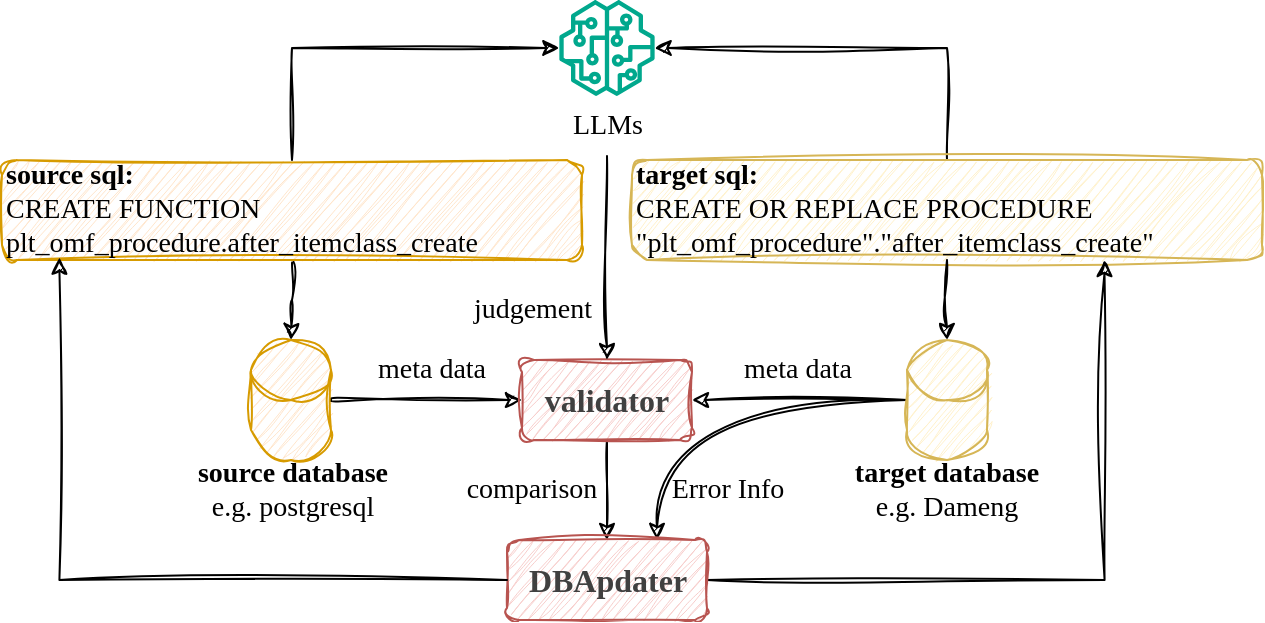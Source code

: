 <mxfile version="26.0.2">
  <diagram name="第 1 页" id="su4k1ldmzeW5IhkEu7_q">
    <mxGraphModel dx="780" dy="444" grid="1" gridSize="10" guides="1" tooltips="1" connect="1" arrows="1" fold="1" page="1" pageScale="1" pageWidth="1169" pageHeight="827" math="0" shadow="0">
      <root>
        <mxCell id="0" />
        <mxCell id="1" parent="0" />
        <mxCell id="BSHCZzDnnlXFaa0tmxAZ-11" style="edgeStyle=orthogonalEdgeStyle;rounded=0;orthogonalLoop=1;jettySize=auto;html=1;fontFamily=Comic Sans MS;curved=1;sketch=1;curveFitting=1;jiggle=2;" parent="1" source="BSHCZzDnnlXFaa0tmxAZ-1" target="BSHCZzDnnlXFaa0tmxAZ-10" edge="1">
          <mxGeometry relative="1" as="geometry" />
        </mxCell>
        <mxCell id="BSHCZzDnnlXFaa0tmxAZ-1" value="" style="shape=cylinder3;whiteSpace=wrap;html=1;boundedLbl=1;backgroundOutline=1;size=15;fontStyle=1;fontFamily=Comic Sans MS;sketch=1;curveFitting=1;jiggle=2;fillColor=#ffe6cc;strokeColor=#d79b00;" parent="1" vertex="1">
          <mxGeometry x="154.5" y="210" width="40" height="60" as="geometry" />
        </mxCell>
        <mxCell id="BSHCZzDnnlXFaa0tmxAZ-3" value="&lt;b&gt;source database&lt;/b&gt;&lt;div&gt;e.g. postgresql&lt;/div&gt;" style="text;html=1;align=center;verticalAlign=middle;whiteSpace=wrap;rounded=0;fontSize=14;fontFamily=Comic Sans MS;sketch=1;curveFitting=1;jiggle=2;" parent="1" vertex="1">
          <mxGeometry x="99.75" y="270" width="150.5" height="30" as="geometry" />
        </mxCell>
        <mxCell id="BSHCZzDnnlXFaa0tmxAZ-4" value="&lt;b&gt;target database&lt;/b&gt;&lt;div&gt;e.g. Dameng&lt;/div&gt;" style="text;html=1;align=center;verticalAlign=middle;whiteSpace=wrap;rounded=0;fontSize=14;fontFamily=Comic Sans MS;sketch=1;curveFitting=1;jiggle=2;" parent="1" vertex="1">
          <mxGeometry x="441.25" y="270" width="122.5" height="30" as="geometry" />
        </mxCell>
        <mxCell id="BSHCZzDnnlXFaa0tmxAZ-13" style="edgeStyle=orthogonalEdgeStyle;rounded=0;orthogonalLoop=1;jettySize=auto;html=1;entryX=1;entryY=0.5;entryDx=0;entryDy=0;sketch=1;curveFitting=1;jiggle=2;" parent="1" source="BSHCZzDnnlXFaa0tmxAZ-5" target="BSHCZzDnnlXFaa0tmxAZ-10" edge="1">
          <mxGeometry relative="1" as="geometry" />
        </mxCell>
        <mxCell id="BSHCZzDnnlXFaa0tmxAZ-19" style="edgeStyle=orthogonalEdgeStyle;rounded=0;orthogonalLoop=1;jettySize=auto;html=1;entryX=0.75;entryY=0;entryDx=0;entryDy=0;curved=1;sketch=1;curveFitting=1;jiggle=2;" parent="1" source="BSHCZzDnnlXFaa0tmxAZ-5" target="BSHCZzDnnlXFaa0tmxAZ-14" edge="1">
          <mxGeometry relative="1" as="geometry" />
        </mxCell>
        <mxCell id="BSHCZzDnnlXFaa0tmxAZ-5" value="" style="shape=cylinder3;whiteSpace=wrap;html=1;boundedLbl=1;backgroundOutline=1;size=15;fontStyle=1;fontFamily=Comic Sans MS;sketch=1;curveFitting=1;jiggle=2;fillColor=#fff2cc;strokeColor=#d6b656;" parent="1" vertex="1">
          <mxGeometry x="482.5" y="210" width="40" height="60" as="geometry" />
        </mxCell>
        <mxCell id="QXk6fbLhmlBQjmL-5vhj-3" style="edgeStyle=orthogonalEdgeStyle;rounded=0;orthogonalLoop=1;jettySize=auto;html=1;sketch=1;curveFitting=1;jiggle=2;" edge="1" parent="1" source="BSHCZzDnnlXFaa0tmxAZ-6" target="QXk6fbLhmlBQjmL-5vhj-1">
          <mxGeometry relative="1" as="geometry">
            <Array as="points">
              <mxPoint x="503" y="64" />
            </Array>
          </mxGeometry>
        </mxCell>
        <mxCell id="BSHCZzDnnlXFaa0tmxAZ-6" value="&lt;div&gt;&lt;b&gt;target sql:&lt;/b&gt;&lt;/div&gt;CREATE OR REPLACE PROCEDURE &quot;plt_omf_procedure&quot;.&quot;after_itemclass_create&quot;" style="rounded=1;whiteSpace=wrap;html=1;fontSize=14;align=left;fontFamily=Comic Sans MS;sketch=1;curveFitting=1;jiggle=2;fillColor=#fff2cc;strokeColor=#d6b656;" parent="1" vertex="1">
          <mxGeometry x="345" y="120" width="315" height="50" as="geometry" />
        </mxCell>
        <mxCell id="BSHCZzDnnlXFaa0tmxAZ-8" style="edgeStyle=orthogonalEdgeStyle;rounded=0;orthogonalLoop=1;jettySize=auto;html=1;fontFamily=Comic Sans MS;sketch=1;curveFitting=1;jiggle=2;" parent="1" source="BSHCZzDnnlXFaa0tmxAZ-7" target="BSHCZzDnnlXFaa0tmxAZ-1" edge="1">
          <mxGeometry relative="1" as="geometry" />
        </mxCell>
        <mxCell id="QXk6fbLhmlBQjmL-5vhj-2" style="edgeStyle=orthogonalEdgeStyle;rounded=0;orthogonalLoop=1;jettySize=auto;html=1;sketch=1;curveFitting=1;jiggle=2;" edge="1" parent="1" source="BSHCZzDnnlXFaa0tmxAZ-7" target="QXk6fbLhmlBQjmL-5vhj-1">
          <mxGeometry relative="1" as="geometry">
            <Array as="points">
              <mxPoint x="175" y="64" />
            </Array>
          </mxGeometry>
        </mxCell>
        <mxCell id="BSHCZzDnnlXFaa0tmxAZ-7" value="&lt;div&gt;&lt;b&gt;source sql:&lt;/b&gt;&lt;/div&gt;CREATE FUNCTION plt_omf_procedure.after_itemclass_create" style="rounded=1;whiteSpace=wrap;html=1;fontSize=14;align=left;fontFamily=Comic Sans MS;sketch=1;curveFitting=1;jiggle=2;fillColor=#ffe6cc;strokeColor=#d79b00;" parent="1" vertex="1">
          <mxGeometry x="30" y="120" width="290" height="50" as="geometry" />
        </mxCell>
        <mxCell id="BSHCZzDnnlXFaa0tmxAZ-9" style="edgeStyle=orthogonalEdgeStyle;rounded=0;orthogonalLoop=1;jettySize=auto;html=1;entryX=0.5;entryY=0;entryDx=0;entryDy=0;entryPerimeter=0;fontFamily=Comic Sans MS;sketch=1;curveFitting=1;jiggle=2;" parent="1" source="BSHCZzDnnlXFaa0tmxAZ-6" target="BSHCZzDnnlXFaa0tmxAZ-5" edge="1">
          <mxGeometry relative="1" as="geometry" />
        </mxCell>
        <mxCell id="BSHCZzDnnlXFaa0tmxAZ-15" style="edgeStyle=orthogonalEdgeStyle;rounded=0;orthogonalLoop=1;jettySize=auto;html=1;entryX=0.5;entryY=0;entryDx=0;entryDy=0;sketch=1;curveFitting=1;jiggle=2;" parent="1" source="BSHCZzDnnlXFaa0tmxAZ-10" target="BSHCZzDnnlXFaa0tmxAZ-14" edge="1">
          <mxGeometry relative="1" as="geometry" />
        </mxCell>
        <mxCell id="BSHCZzDnnlXFaa0tmxAZ-10" value="&lt;span style=&quot;color: rgb(64, 64, 64); font-size: 16.002px; text-align: start;&quot;&gt;validator&lt;/span&gt;" style="rounded=1;whiteSpace=wrap;html=1;fontFamily=Comic Sans MS;fontStyle=1;sketch=1;curveFitting=1;jiggle=2;fillColor=#f8cecc;strokeColor=#b85450;" parent="1" vertex="1">
          <mxGeometry x="290" y="220" width="85" height="40" as="geometry" />
        </mxCell>
        <mxCell id="BSHCZzDnnlXFaa0tmxAZ-17" style="edgeStyle=orthogonalEdgeStyle;rounded=0;orthogonalLoop=1;jettySize=auto;html=1;entryX=0.75;entryY=1;entryDx=0;entryDy=0;sketch=1;curveFitting=1;jiggle=2;" parent="1" source="BSHCZzDnnlXFaa0tmxAZ-14" target="BSHCZzDnnlXFaa0tmxAZ-6" edge="1">
          <mxGeometry relative="1" as="geometry">
            <Array as="points">
              <mxPoint x="581" y="330" />
            </Array>
          </mxGeometry>
        </mxCell>
        <mxCell id="BSHCZzDnnlXFaa0tmxAZ-14" value="&lt;div style=&quot;text-align: start;&quot;&gt;&lt;span style=&quot;background-color: transparent; font-size: 16.002px;&quot;&gt;&lt;font color=&quot;#404040&quot;&gt;DBApdater&lt;/font&gt;&lt;/span&gt;&lt;/div&gt;" style="rounded=1;whiteSpace=wrap;html=1;fontFamily=Comic Sans MS;fontStyle=1;sketch=1;curveFitting=1;jiggle=2;fillColor=#f8cecc;strokeColor=#b85450;" parent="1" vertex="1">
          <mxGeometry x="282.5" y="310" width="100" height="40" as="geometry" />
        </mxCell>
        <mxCell id="BSHCZzDnnlXFaa0tmxAZ-16" style="edgeStyle=orthogonalEdgeStyle;rounded=0;orthogonalLoop=1;jettySize=auto;html=1;entryX=0.099;entryY=0.976;entryDx=0;entryDy=0;entryPerimeter=0;sketch=1;curveFitting=1;jiggle=2;" parent="1" source="BSHCZzDnnlXFaa0tmxAZ-14" target="BSHCZzDnnlXFaa0tmxAZ-7" edge="1">
          <mxGeometry relative="1" as="geometry">
            <Array as="points">
              <mxPoint x="59" y="330" />
            </Array>
          </mxGeometry>
        </mxCell>
        <mxCell id="BSHCZzDnnlXFaa0tmxAZ-18" value="Error Info" style="text;html=1;align=center;verticalAlign=middle;whiteSpace=wrap;rounded=0;fontSize=14;fontFamily=Comic Sans MS;" parent="1" vertex="1">
          <mxGeometry x="362.5" y="270" width="60" height="30" as="geometry" />
        </mxCell>
        <mxCell id="BSHCZzDnnlXFaa0tmxAZ-20" value="meta data" style="text;html=1;align=center;verticalAlign=middle;whiteSpace=wrap;rounded=0;fontSize=14;fontFamily=Comic Sans MS;" parent="1" vertex="1">
          <mxGeometry x="382.5" y="210" width="90" height="30" as="geometry" />
        </mxCell>
        <mxCell id="BSHCZzDnnlXFaa0tmxAZ-21" value="meta data" style="text;html=1;align=center;verticalAlign=middle;whiteSpace=wrap;rounded=0;fontSize=14;fontFamily=Comic Sans MS;" parent="1" vertex="1">
          <mxGeometry x="200" y="210" width="90" height="30" as="geometry" />
        </mxCell>
        <mxCell id="BSHCZzDnnlXFaa0tmxAZ-22" value="comparison" style="text;html=1;align=center;verticalAlign=middle;whiteSpace=wrap;rounded=0;fontSize=14;fontFamily=Comic Sans MS;" parent="1" vertex="1">
          <mxGeometry x="250.25" y="270" width="90" height="30" as="geometry" />
        </mxCell>
        <mxCell id="QXk6fbLhmlBQjmL-5vhj-1" value="" style="sketch=0;outlineConnect=0;fontColor=#232F3E;gradientColor=none;fillColor=#01A88D;strokeColor=none;dashed=0;verticalLabelPosition=bottom;verticalAlign=top;align=center;html=1;fontSize=12;fontStyle=0;aspect=fixed;pointerEvents=1;shape=mxgraph.aws4.sagemaker_model;" vertex="1" parent="1">
          <mxGeometry x="308.5" y="40" width="48" height="48" as="geometry" />
        </mxCell>
        <mxCell id="QXk6fbLhmlBQjmL-5vhj-6" style="edgeStyle=orthogonalEdgeStyle;rounded=0;orthogonalLoop=1;jettySize=auto;html=1;entryX=0.5;entryY=0;entryDx=0;entryDy=0;sketch=1;curveFitting=1;jiggle=2;" edge="1" parent="1" source="QXk6fbLhmlBQjmL-5vhj-5" target="BSHCZzDnnlXFaa0tmxAZ-10">
          <mxGeometry relative="1" as="geometry" />
        </mxCell>
        <mxCell id="QXk6fbLhmlBQjmL-5vhj-5" value="LLMs" style="text;html=1;align=center;verticalAlign=middle;whiteSpace=wrap;rounded=0;fontSize=14;fontFamily=Comic Sans MS;" vertex="1" parent="1">
          <mxGeometry x="302.5" y="88" width="60" height="30" as="geometry" />
        </mxCell>
        <mxCell id="QXk6fbLhmlBQjmL-5vhj-7" value="judgement" style="text;html=1;align=center;verticalAlign=middle;whiteSpace=wrap;rounded=0;fontSize=14;fontFamily=Comic Sans MS;" vertex="1" parent="1">
          <mxGeometry x="257.75" y="180" width="75" height="30" as="geometry" />
        </mxCell>
      </root>
    </mxGraphModel>
  </diagram>
</mxfile>
